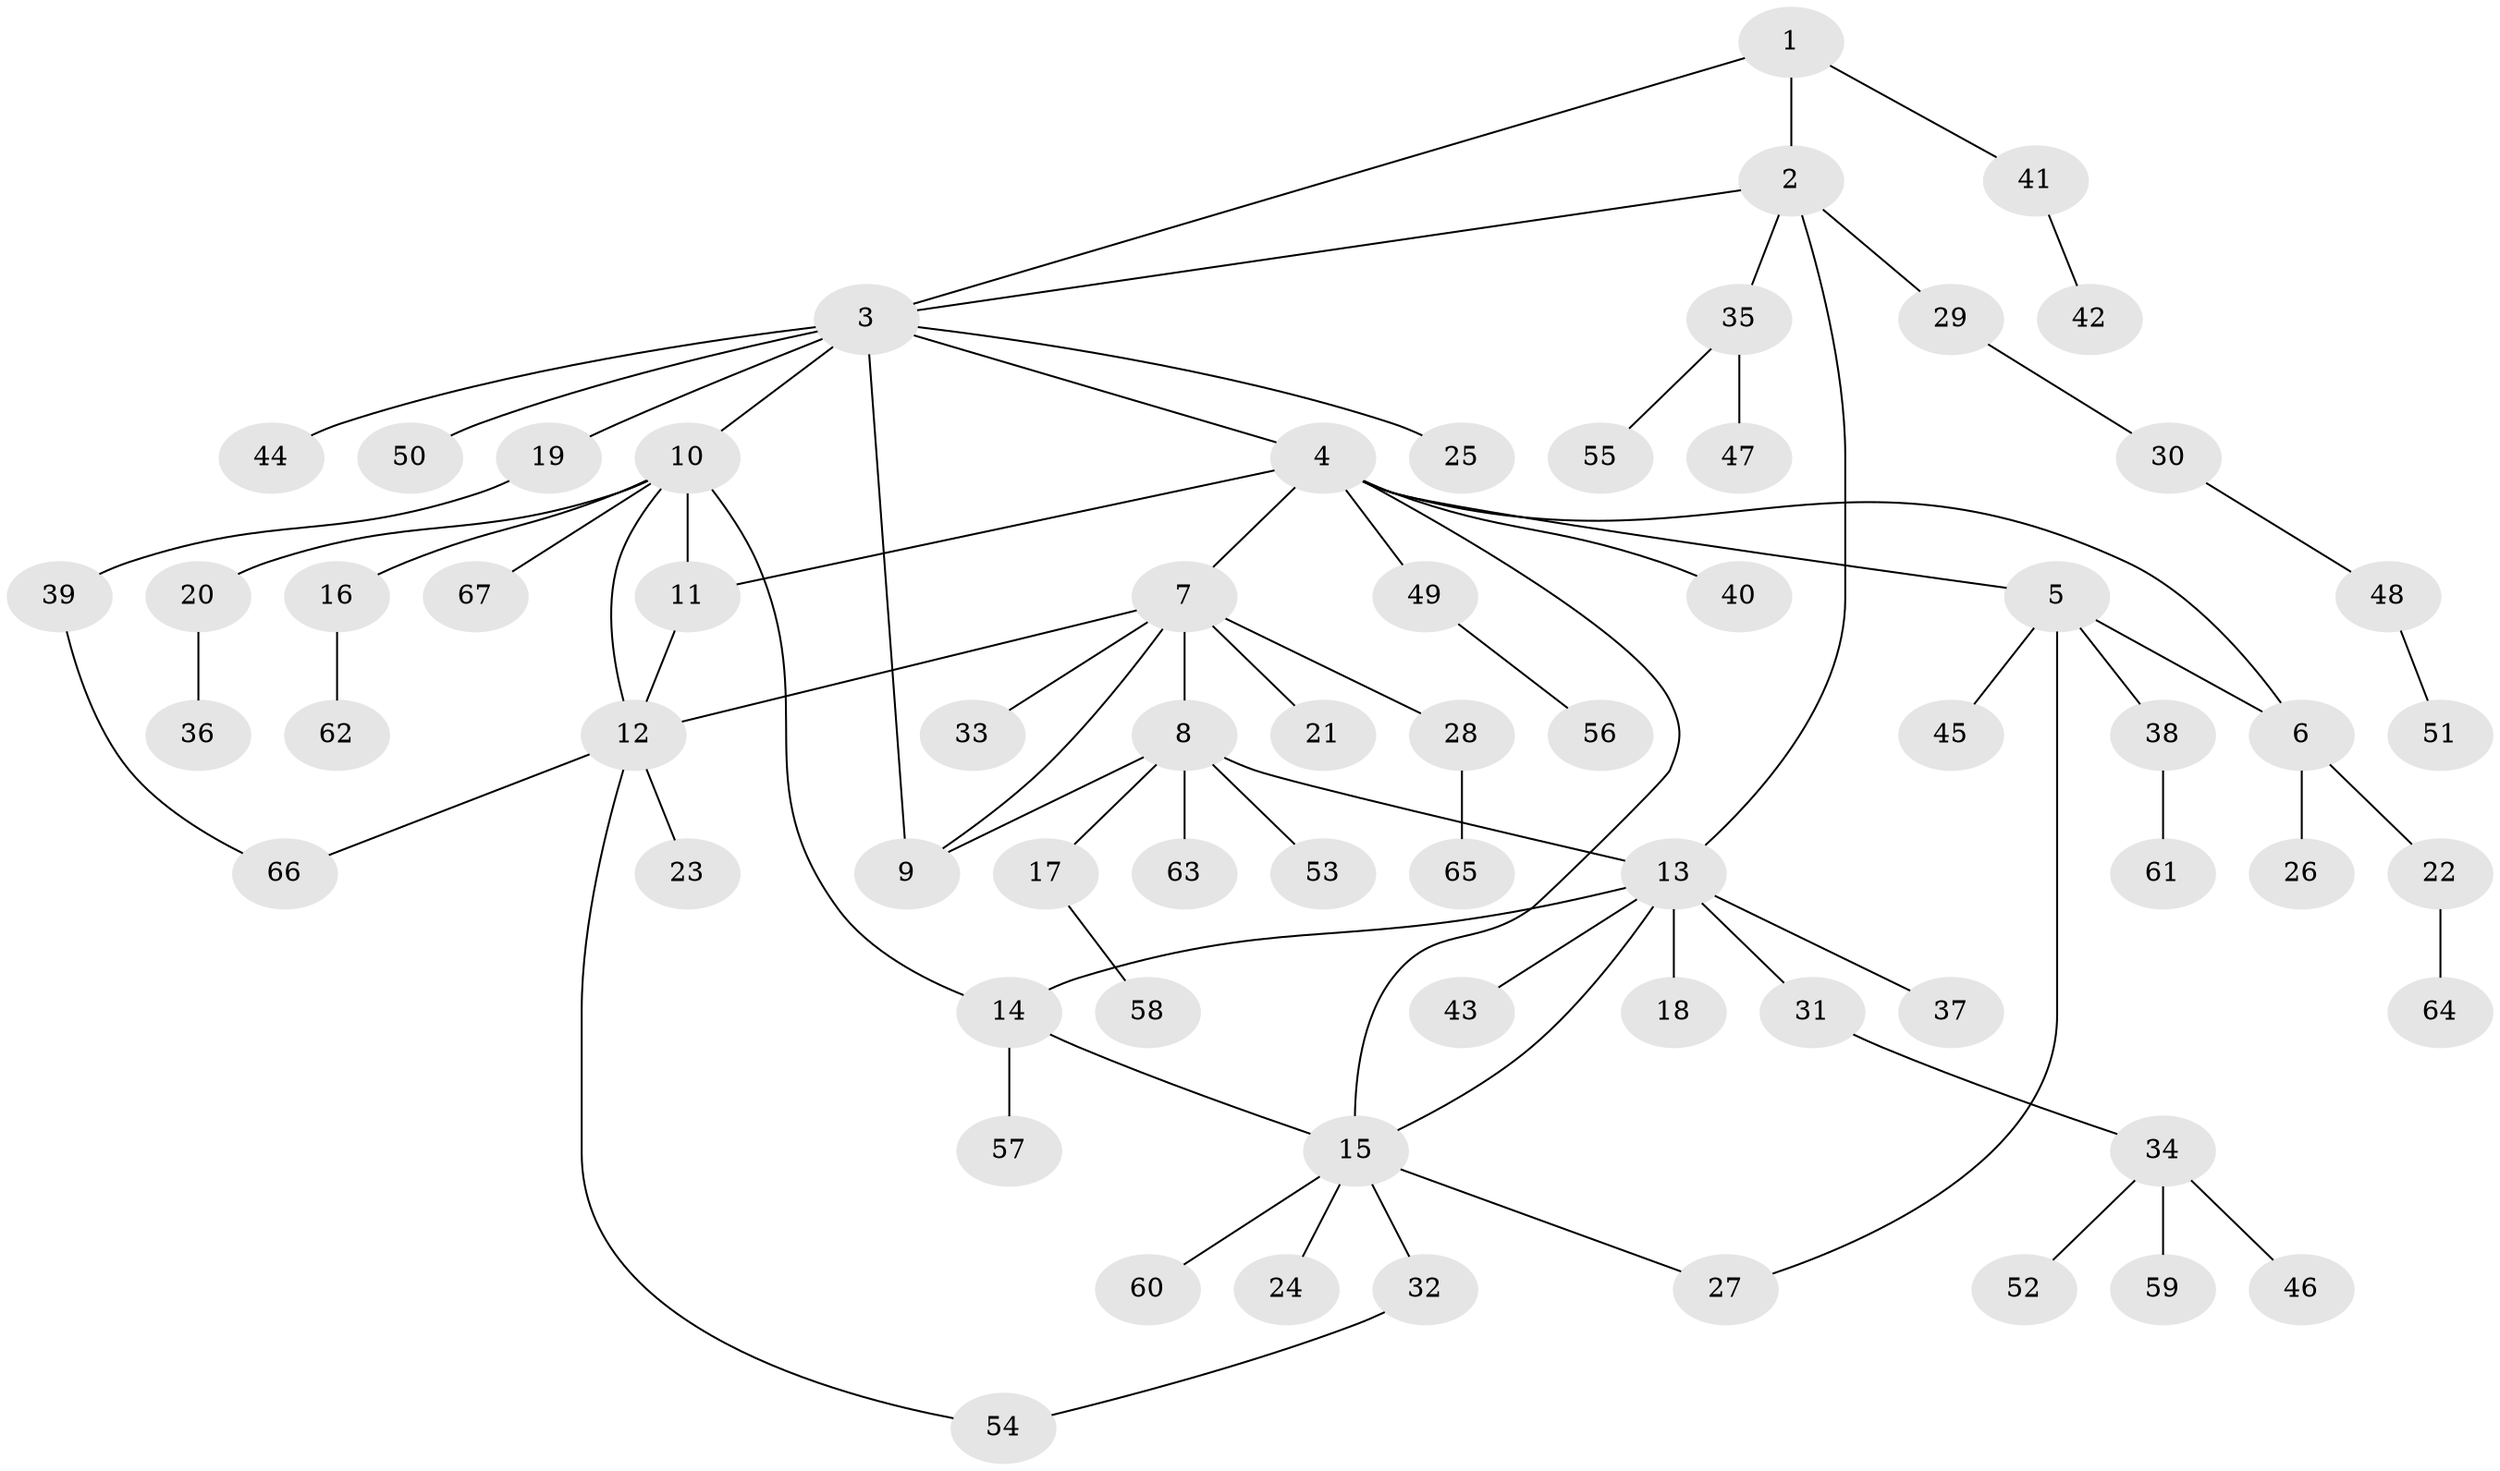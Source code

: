 // coarse degree distribution, {3: 0.11363636363636363, 5: 0.06818181818181818, 8: 0.022727272727272728, 9: 0.022727272727272728, 4: 0.022727272727272728, 6: 0.045454545454545456, 7: 0.045454545454545456, 1: 0.4772727272727273, 2: 0.18181818181818182}
// Generated by graph-tools (version 1.1) at 2025/52/02/27/25 19:52:20]
// undirected, 67 vertices, 80 edges
graph export_dot {
graph [start="1"]
  node [color=gray90,style=filled];
  1;
  2;
  3;
  4;
  5;
  6;
  7;
  8;
  9;
  10;
  11;
  12;
  13;
  14;
  15;
  16;
  17;
  18;
  19;
  20;
  21;
  22;
  23;
  24;
  25;
  26;
  27;
  28;
  29;
  30;
  31;
  32;
  33;
  34;
  35;
  36;
  37;
  38;
  39;
  40;
  41;
  42;
  43;
  44;
  45;
  46;
  47;
  48;
  49;
  50;
  51;
  52;
  53;
  54;
  55;
  56;
  57;
  58;
  59;
  60;
  61;
  62;
  63;
  64;
  65;
  66;
  67;
  1 -- 2;
  1 -- 3;
  1 -- 41;
  2 -- 3;
  2 -- 13;
  2 -- 29;
  2 -- 35;
  3 -- 4;
  3 -- 9;
  3 -- 10;
  3 -- 19;
  3 -- 25;
  3 -- 44;
  3 -- 50;
  4 -- 5;
  4 -- 6;
  4 -- 7;
  4 -- 11;
  4 -- 15;
  4 -- 40;
  4 -- 49;
  5 -- 6;
  5 -- 27;
  5 -- 38;
  5 -- 45;
  6 -- 22;
  6 -- 26;
  7 -- 8;
  7 -- 9;
  7 -- 12;
  7 -- 21;
  7 -- 28;
  7 -- 33;
  8 -- 9;
  8 -- 13;
  8 -- 17;
  8 -- 53;
  8 -- 63;
  10 -- 11;
  10 -- 12;
  10 -- 14;
  10 -- 16;
  10 -- 20;
  10 -- 67;
  11 -- 12;
  12 -- 23;
  12 -- 54;
  12 -- 66;
  13 -- 14;
  13 -- 15;
  13 -- 18;
  13 -- 31;
  13 -- 37;
  13 -- 43;
  14 -- 15;
  14 -- 57;
  15 -- 24;
  15 -- 27;
  15 -- 32;
  15 -- 60;
  16 -- 62;
  17 -- 58;
  19 -- 39;
  20 -- 36;
  22 -- 64;
  28 -- 65;
  29 -- 30;
  30 -- 48;
  31 -- 34;
  32 -- 54;
  34 -- 46;
  34 -- 52;
  34 -- 59;
  35 -- 47;
  35 -- 55;
  38 -- 61;
  39 -- 66;
  41 -- 42;
  48 -- 51;
  49 -- 56;
}
